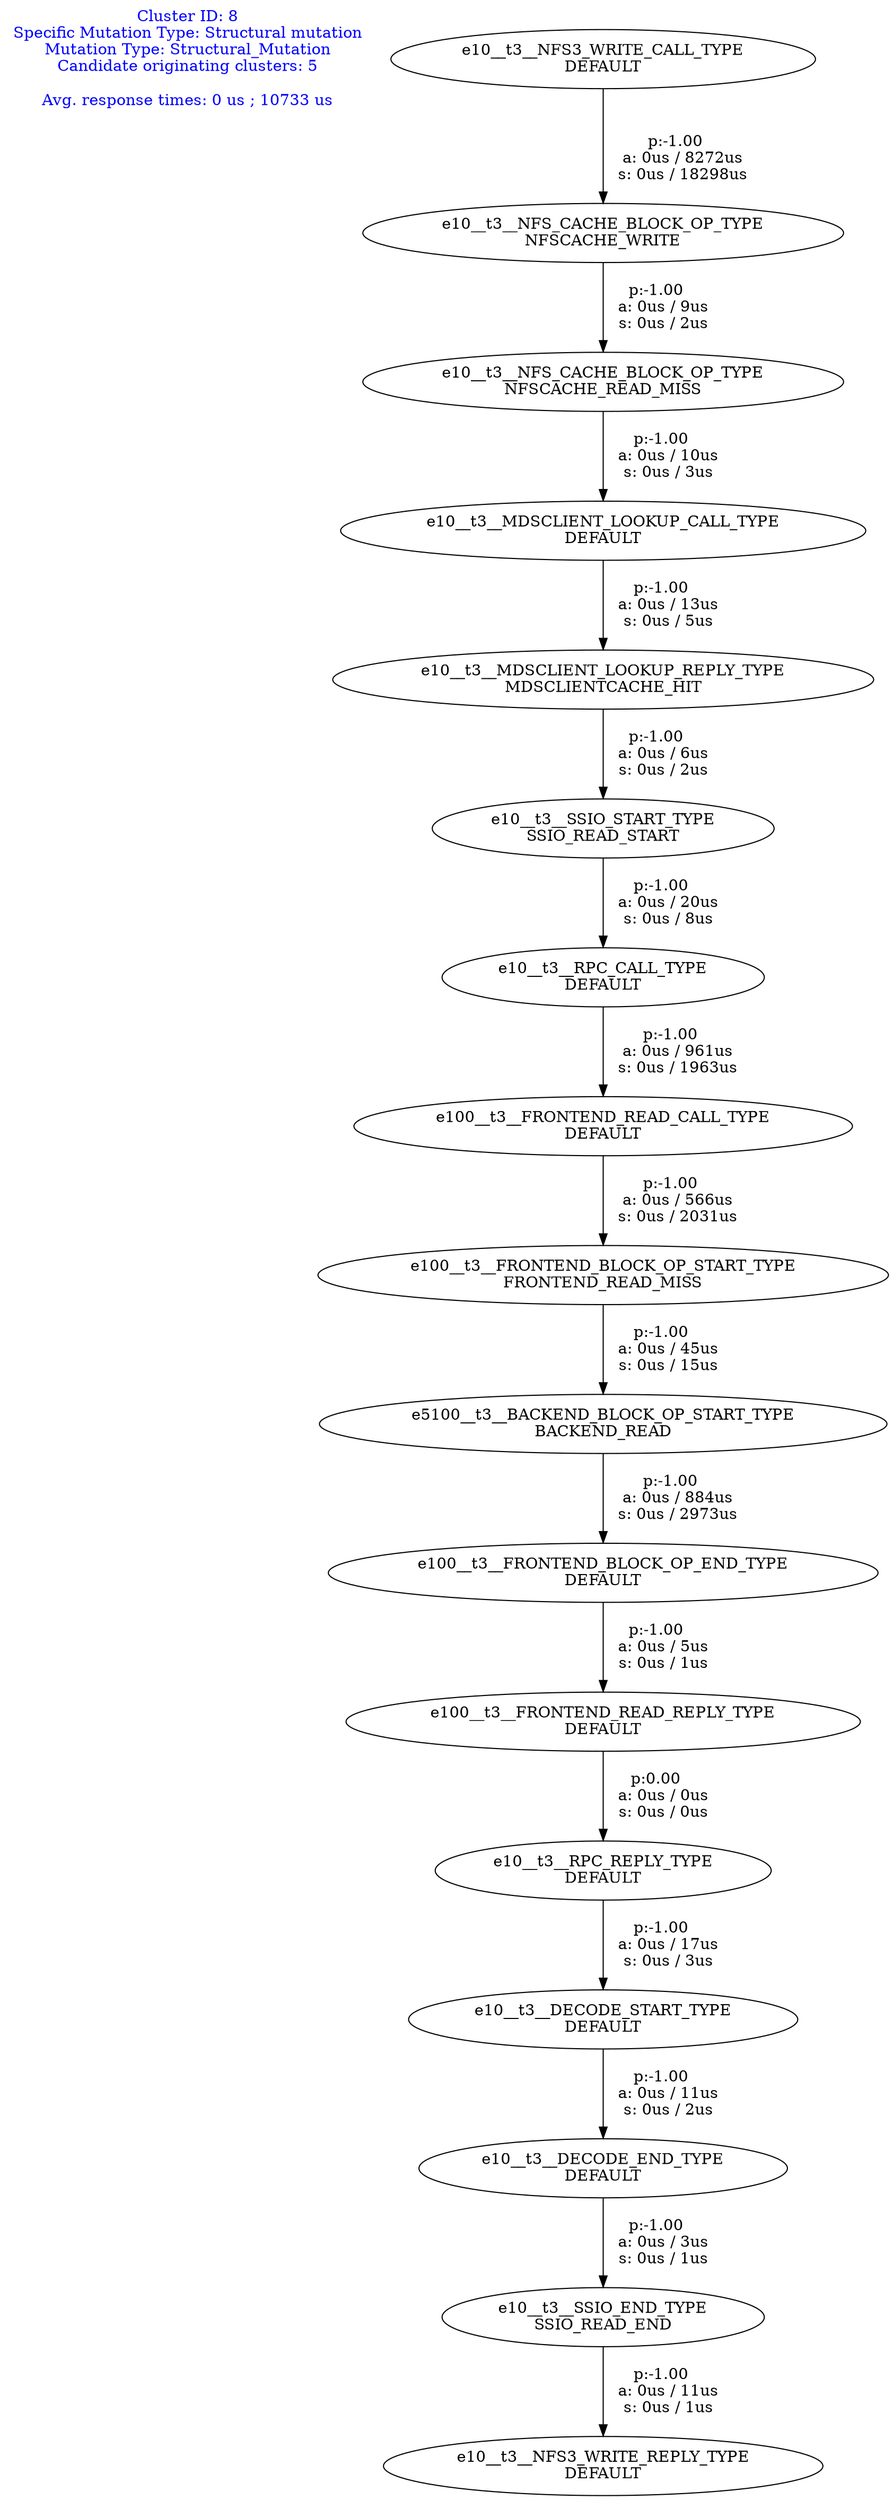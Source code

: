 # 135615  R: 22325.095000 usecs RT: 391064376.355000 usecs
Digraph G {
1 [fontcolor="blue" shape="plaintext" label="Cluster ID: 8\nSpecific Mutation Type: Structural mutation\nMutation Type: Structural_Mutation\nCandidate originating clusters: 5\n\nAvg. response times: 0 us ; 10733 us\n"]
6368795242136490.6368795242172940 [label="e10__t3__DECODE_START_TYPE\nDEFAULT"]
6368795242136490.6368795242206420 [label="e10__t3__DECODE_END_TYPE\nDEFAULT"]
6368795242136490.6368795242217415 [label="e10__t3__SSIO_END_TYPE\nSSIO_READ_END"]
6368795242136490.6368795242250925 [label="e10__t3__NFS3_WRITE_REPLY_TYPE\nDEFAULT"]
6368823197284207.6368795242110802 [label="e10__t3__RPC_REPLY_TYPE\nDEFAULT"]
6368795239885867.6368823196573912 [label="e100__t3__FRONTEND_READ_CALL_TYPE\nDEFAULT"]
6368795239885867.6368823196958872 [label="e100__t3__FRONTEND_BLOCK_OP_START_TYPE\nFRONTEND_READ_MISS"]
6368795239885867.6368823197120220 [label="e5100__t3__BACKEND_BLOCK_OP_START_TYPE\nBACKEND_READ"]
6368795239885867.6368823197263860 [label="e100__t3__FRONTEND_BLOCK_OP_END_TYPE\nDEFAULT"]
6368795239885867.6368823197278230 [label="e100__t3__FRONTEND_READ_REPLY_TYPE\nDEFAULT"]
6368795239844227.6368795239878915 [label="e10__t3__RPC_CALL_TYPE\nDEFAULT"]
6368795175275107.6368795175275640 [label="e10__t3__NFS3_WRITE_CALL_TYPE\nDEFAULT"]
6368795175275107.6368795239702485 [label="e10__t3__NFS_CACHE_BLOCK_OP_TYPE\nNFSCACHE_WRITE"]
6368795175275107.6368795239735057 [label="e10__t3__NFS_CACHE_BLOCK_OP_TYPE\nNFSCACHE_READ_MISS"]
6368795175275107.6368795239764600 [label="e10__t3__MDSCLIENT_LOOKUP_CALL_TYPE\nDEFAULT"]
6368795175275107.6368795239803322 [label="e10__t3__MDSCLIENT_LOOKUP_REPLY_TYPE\nMDSCLIENTCACHE_HIT"]
6368795175275107.6368795239823632 [label="e10__t3__SSIO_START_TYPE\nSSIO_READ_START"]
6368795175275107.6368795175275640 -> 6368795175275107.6368795239702485 [color="black" label="p:-1.00\n   a: 0us / 8272us\n   s: 0us / 18298us"]
6368795175275107.6368795239702485 -> 6368795175275107.6368795239735057 [color="black" label="p:-1.00\n   a: 0us / 9us\n   s: 0us / 2us"]
6368795175275107.6368795239735057 -> 6368795175275107.6368795239764600 [color="black" label="p:-1.00\n   a: 0us / 10us\n   s: 0us / 3us"]
6368795175275107.6368795239764600 -> 6368795175275107.6368795239803322 [color="black" label="p:-1.00\n   a: 0us / 13us\n   s: 0us / 5us"]
6368795175275107.6368795239803322 -> 6368795175275107.6368795239823632 [color="black" label="p:-1.00\n   a: 0us / 6us\n   s: 0us / 2us"]
6368795175275107.6368795239823632 -> 6368795239844227.6368795239878915 [color="black" label="p:-1.00\n   a: 0us / 20us\n   s: 0us / 8us"]
6368795239844227.6368795239878915 -> 6368795239885867.6368823196573912 [color="black" label="p:-1.00\n   a: 0us / 961us\n   s: 0us / 1963us"]
6368795239885867.6368823196573912 -> 6368795239885867.6368823196958872 [color="black" label="p:-1.00\n   a: 0us / 566us\n   s: 0us / 2031us"]
6368795239885867.6368823196958872 -> 6368795239885867.6368823197120220 [color="black" label="p:-1.00\n   a: 0us / 45us\n   s: 0us / 15us"]
6368795239885867.6368823197120220 -> 6368795239885867.6368823197263860 [color="black" label="p:-1.00\n   a: 0us / 884us\n   s: 0us / 2973us"]
6368795239885867.6368823197263860 -> 6368795239885867.6368823197278230 [color="black" label="p:-1.00\n   a: 0us / 5us\n   s: 0us / 1us"]
6368795239885867.6368823197278230 -> 6368823197284207.6368795242110802 [color="black" label="p:0.00\n   a: 0us / 0us\n   s: 0us / 0us"]
6368823197284207.6368795242110802 -> 6368795242136490.6368795242172940 [color="black" label="p:-1.00\n   a: 0us / 17us\n   s: 0us / 3us"]
6368795242136490.6368795242172940 -> 6368795242136490.6368795242206420 [color="black" label="p:-1.00\n   a: 0us / 11us\n   s: 0us / 2us"]
6368795242136490.6368795242206420 -> 6368795242136490.6368795242217415 [color="black" label="p:-1.00\n   a: 0us / 3us\n   s: 0us / 1us"]
6368795242136490.6368795242217415 -> 6368795242136490.6368795242250925 [color="black" label="p:-1.00\n   a: 0us / 11us\n   s: 0us / 1us"]
}